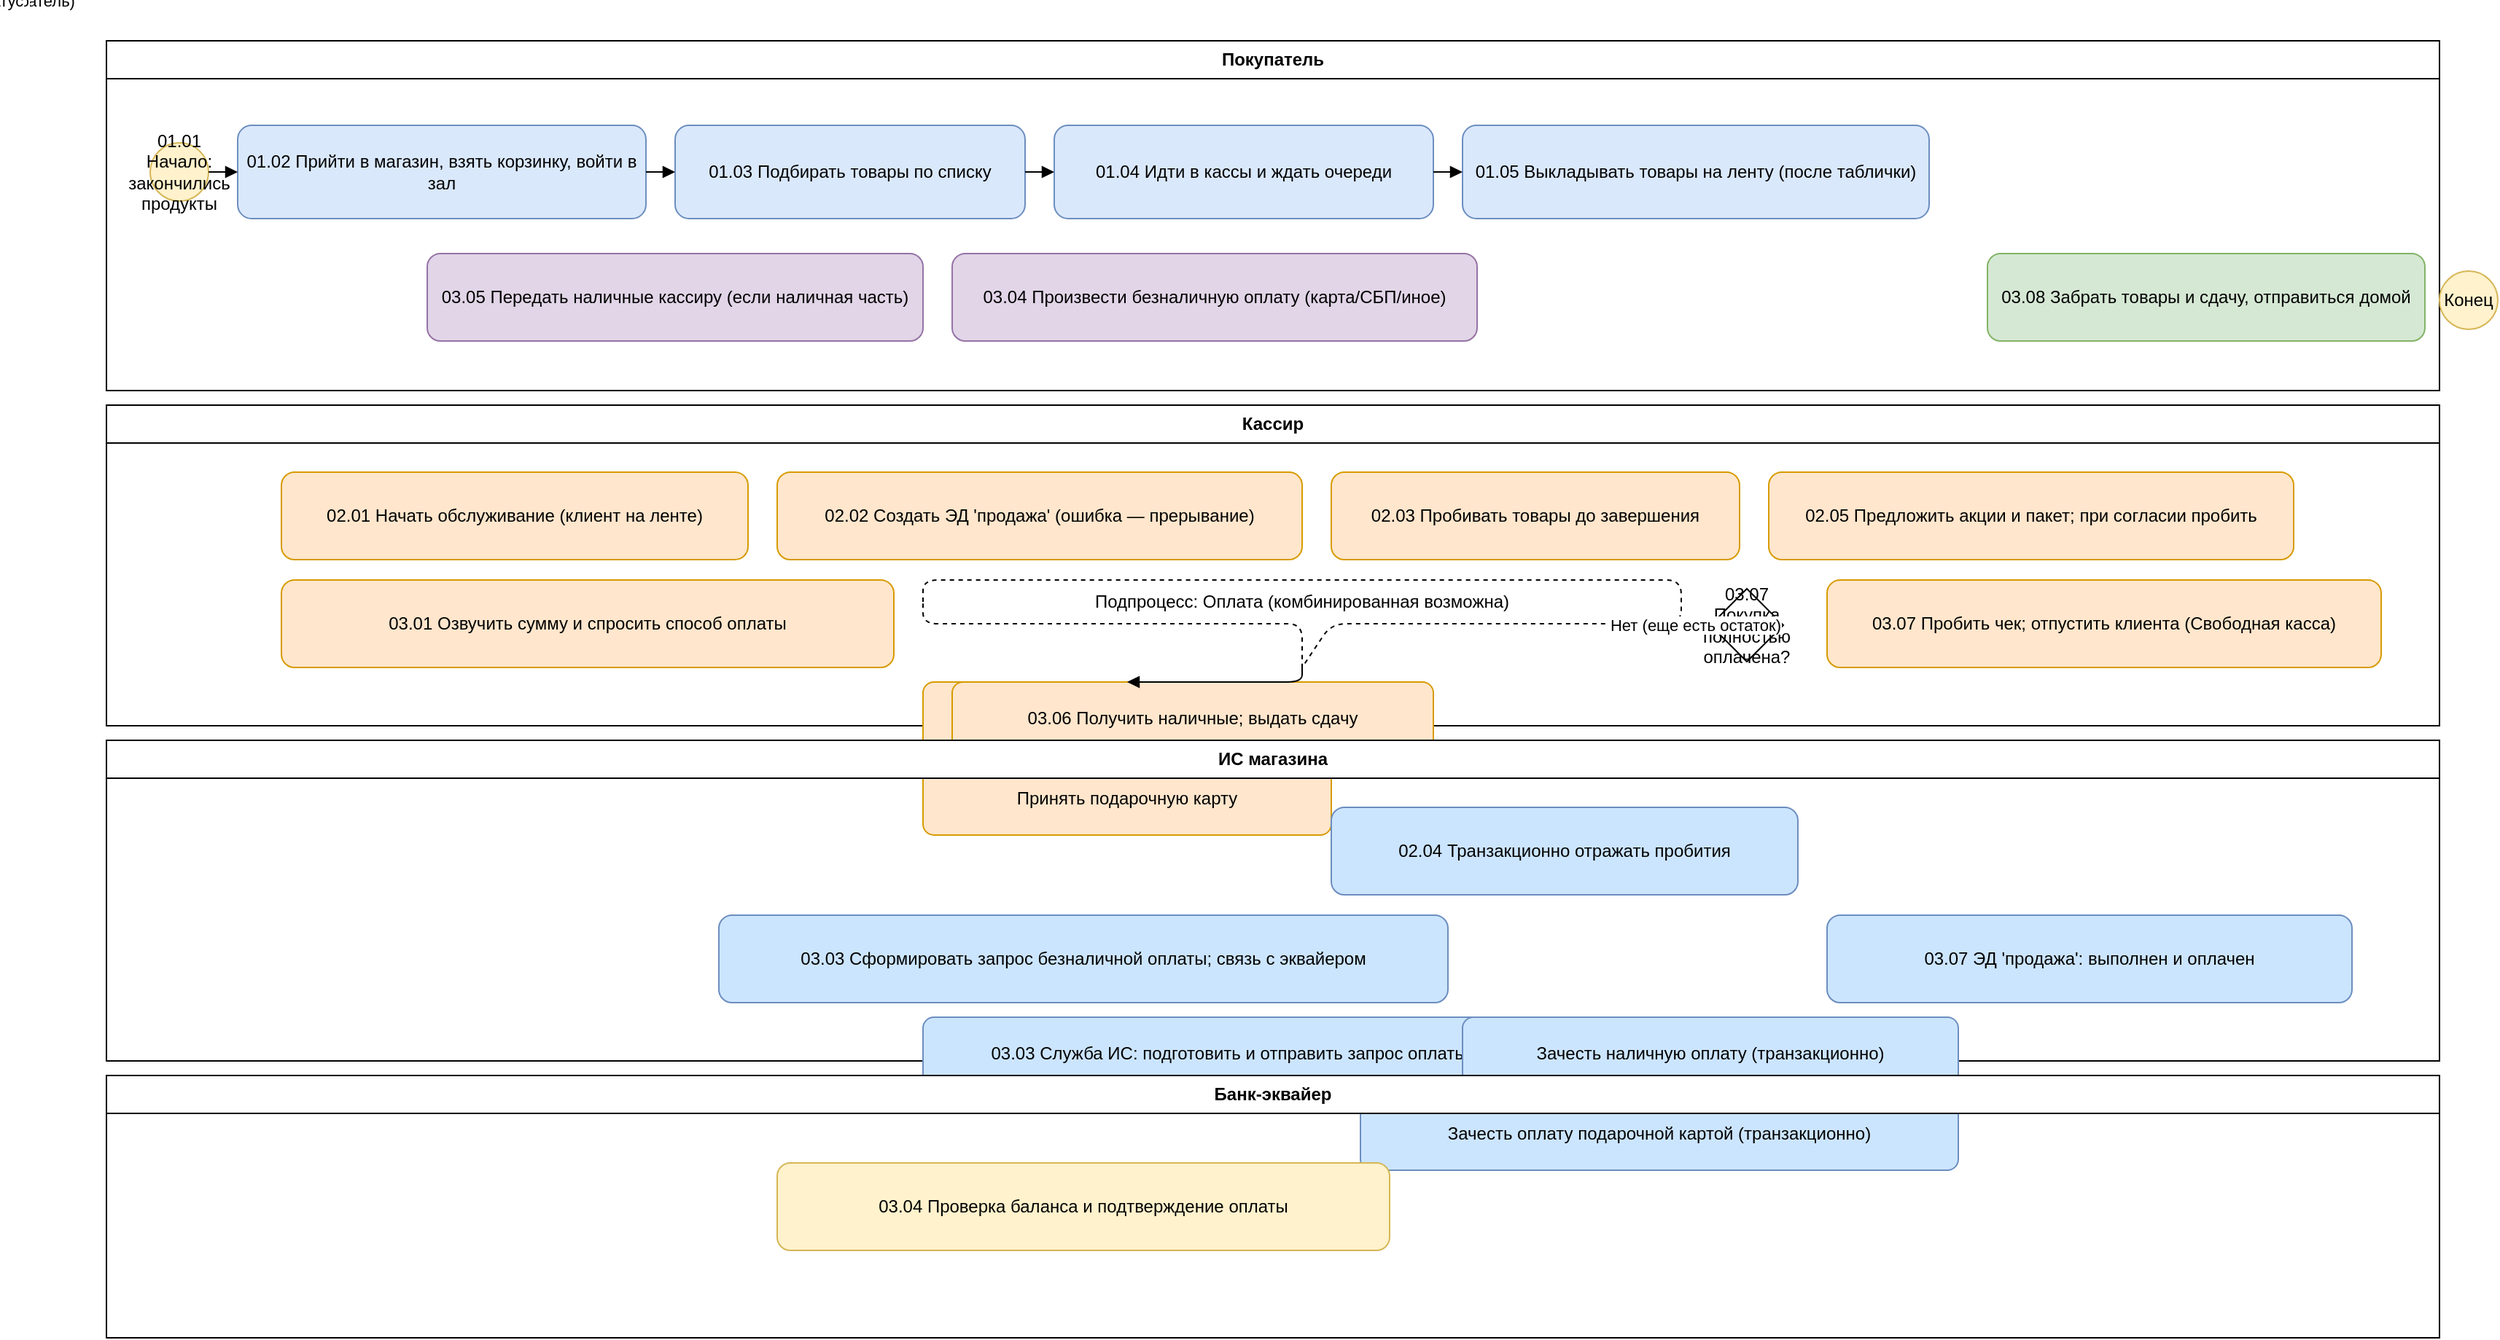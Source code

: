 <mxGraphModel dx="1440" dy="900" grid="1" gridSize="10" guides="1" tooltips="1" connect="1" arrows="1" fold="1" page="1" pageScale="1" pageWidth="1654" pageHeight="1169" math="0" shadow="0">
  <root>
    <mxCell id="0"/>
    <mxCell id="1" parent="0"/>

    <!-- Pools / Lanes -->
    <mxCell id="poolCustomer" value="Покупатель" style="swimlane;childLayout=stackLayout;horizontalStack=0;startSize=26;horizontal=1;rounded=0;html=1;whiteSpace=wrap;container=1;" parent="1" vertex="1">
      <mxGeometry x="20" y="20" width="1600" height="240" as="geometry"/>
    </mxCell>
    <mxCell id="poolCashier" value="Кассир" style="swimlane;childLayout=stackLayout;horizontalStack=0;startSize=26;horizontal=1;rounded=0;html=1;whiteSpace=wrap;container=1;" parent="1" vertex="1">
      <mxGeometry x="20" y="270" width="1600" height="220" as="geometry"/>
    </mxCell>
    <mxCell id="poolIS" value="ИС магазина" style="swimlane;childLayout=stackLayout;horizontalStack=0;startSize=26;horizontal=1;rounded=0;html=1;whiteSpace=wrap;container=1;" parent="1" vertex="1">
      <mxGeometry x="20" y="500" width="1600" height="220" as="geometry"/>
    </mxCell>
    <mxCell id="poolBank" value="Банк-эквайер" style="swimlane;childLayout=stackLayout;horizontalStack=0;startSize=26;horizontal=1;rounded=0;html=1;whiteSpace=wrap;container=1;" parent="1" vertex="1">
      <mxGeometry x="20" y="730" width="1600" height="180" as="geometry"/>
    </mxCell>

    <!-- Customer lane elements -->
    <mxCell id="c_start" value="01.01 Начало: закончились продукты" style="ellipse;whiteSpace=wrap;html=1;aspect=fixed;fillColor=#fff2cc;strokeColor=#d6b656;" parent="poolCustomer" vertex="1">
      <mxGeometry x="30" y="70" width="40" height="40" as="geometry"/>
    </mxCell>
    <mxCell id="c_goStore" value="01.02 Прийти в магазин, взять корзинку, войти в зал" style="rounded=1;whiteSpace=wrap;html=1;fillColor=#dae8fc;strokeColor=#6c8ebf;" parent="poolCustomer" vertex="1">
      <mxGeometry x="90" y="58" width="280" height="64" as="geometry"/>
    </mxCell>
    <mxCell id="c_pick" value="01.03 Подбирать товары по списку" style="rounded=1;whiteSpace=wrap;html=1;fillColor=#dae8fc;strokeColor=#6c8ebf;" parent="poolCustomer" vertex="1">
      <mxGeometry x="390" y="58" width="240" height="64" as="geometry"/>
    </mxCell>
    <mxCell id="c_queue" value="01.04 Идти в кассы и ждать очереди" style="rounded=1;whiteSpace=wrap;html=1;fillColor=#dae8fc;strokeColor=#6c8ebf;" parent="poolCustomer" vertex="1">
      <mxGeometry x="650" y="58" width="260" height="64" as="geometry"/>
    </mxCell>
    <mxCell id="c_putBelt" value="01.05 Выкладывать товары на ленту (после таблички)" style="rounded=1;whiteSpace=wrap;html=1;fillColor=#dae8fc;strokeColor=#6c8ebf;" parent="poolCustomer" vertex="1">
      <mxGeometry x="930" y="58" width="320" height="64" as="geometry"/>
    </mxCell>
    <mxCell id="c_cashGive" value="03.05 Передать наличные кассиру (если наличная часть)" style="rounded=1;whiteSpace=wrap;html=1;fillColor=#e1d5e7;strokeColor=#9673a6;" parent="poolCustomer" vertex="1">
      <mxGeometry x="220" y="146" width="340" height="60" as="geometry"/>
    </mxCell>
    <mxCell id="c_cardPay" value="03.04 Произвести безналичную оплату (карта/СБП/иное)" style="rounded=1;whiteSpace=wrap;html=1;fillColor=#e1d5e7;strokeColor=#9673a6;" parent="poolCustomer" vertex="1">
      <mxGeometry x="580" y="146" width="360" height="60" as="geometry"/>
    </mxCell>
    <mxCell id="c_takeGoods" value="03.08 Забрать товары и сдачу, отправиться домой" style="rounded=1;whiteSpace=wrap;html=1;fillColor=#d5e8d4;strokeColor=#82b366;" parent="poolCustomer" vertex="1">
      <mxGeometry x="1290" y="146" width="300" height="60" as="geometry"/>
    </mxCell>
    <mxCell id="c_end" value="Конец" style="ellipse;whiteSpace=wrap;html=1;aspect=fixed;fillColor=#fff2cc;strokeColor=#d6b656;" parent="poolCustomer" vertex="1">
      <mxGeometry x="1600" y="158" width="40" height="40" as="geometry"/>
    </mxCell>

    <!-- Cashier lane elements -->
    <mxCell id="k_startSvc" value="02.01 Начать обслуживание (клиент на ленте)" style="rounded=1;whiteSpace=wrap;html=1;fillColor=#ffe6cc;strokeColor=#d79b00;" parent="poolCashier" vertex="1">
      <mxGeometry x="120" y="46" width="320" height="60" as="geometry"/>
    </mxCell>
    <mxCell id="k_createDoc" value="02.02 Создать ЭД 'продажа' (ошибка — прерывание)" style="rounded=1;whiteSpace=wrap;html=1;fillColor=#ffe6cc;strokeColor=#d79b00;" parent="poolCashier" vertex="1">
      <mxGeometry x="460" y="46" width="360" height="60" as="geometry"/>
    </mxCell>
    <mxCell id="k_scan" value="02.03 Пробивать товары до завершения" style="rounded=1;whiteSpace=wrap;html=1;fillColor=#ffe6cc;strokeColor=#d79b00;" parent="poolCashier" vertex="1">
      <mxGeometry x="840" y="46" width="280" height="60" as="geometry"/>
    </mxCell>
    <mxCell id="k_offer" value="02.05 Предложить акции и пакет; при согласии пробить" style="rounded=1;whiteSpace=wrap;html=1;fillColor=#ffe6cc;strokeColor=#d79b00;" parent="poolCashier" vertex="1">
      <mxGeometry x="1140" y="46" width="360" height="60" as="geometry"/>
    </mxCell>
    <mxCell id="k_sumAsk" value="03.01 Озвучить сумму и спросить способ оплаты" style="rounded=1;whiteSpace=wrap;html=1;fillColor=#ffe6cc;strokeColor=#d79b00;" parent="poolCashier" vertex="1">
      <mxGeometry x="120" y="120" width="420" height="60" as="geometry"/>
    </mxCell>
    <mxCell id="k_subprocPay" value="Подпроцесс: Оплата (комбинированная возможна)" style="shape=callout;perimeter=ellipsePerimeter;rounded=1;whiteSpace=wrap;html=1;fillColor=#fff;strokeColor=#000000;dashed=1;" parent="poolCashier" vertex="1">
      <mxGeometry x="560" y="120" width="520" height="60" as="geometry"/>
    </mxCell>
    <mxCell id="k_checkPaid" value="03.07 Покупка полностью оплачена?" style="rhombus;whiteSpace=wrap;html=1;strokeColor=#000000;fillColor=#ffffff;" parent="poolCashier" vertex="1">
      <mxGeometry x="1100" y="126" width="50" height="50" as="geometry"/>
    </mxCell>
    <mxCell id="k_print" value="03.07 Пробить чек; отпустить клиента (Свободная касса)" style="rounded=1;whiteSpace=wrap;html=1;fillColor=#ffe6cc;strokeColor=#d79b00;" parent="poolCashier" vertex="1">
      <mxGeometry x="1180" y="120" width="380" height="60" as="geometry"/>
    </mxCell>

    <!-- IS lane elements -->
    <mxCell id="is_txn" value="02.04 Транзакционно отражать пробития" style="rounded=1;whiteSpace=wrap;html=1;fillColor=#cce5ff;strokeColor=#6c8ebf;" parent="poolIS" vertex="1">
      <mxGeometry x="840" y="46" width="320" height="60" as="geometry"/>
    </mxCell>
    <mxCell id="is_reqCashless" value="03.03 Сформировать запрос безналичной оплаты; связь с эквайером" style="rounded=1;whiteSpace=wrap;html=1;fillColor=#cce5ff;strokeColor=#6c8ebf;" parent="poolIS" vertex="1">
      <mxGeometry x="420" y="120" width="500" height="60" as="geometry"/>
    </mxCell>
    <mxCell id="is_saleDone" value="03.07 ЭД 'продажа': выполнен и оплачен" style="rounded=1;whiteSpace=wrap;html=1;fillColor=#cce5ff;strokeColor=#6c8ebf;" parent="poolIS" vertex="1">
      <mxGeometry x="1180" y="120" width="360" height="60" as="geometry"/>
    </mxCell>

    <!-- Bank lane elements -->
    <mxCell id="b_verify" value="03.04 Проверка баланса и подтверждение оплаты" style="rounded=1;whiteSpace=wrap;html=1;fillColor=#fff2cc;strokeColor=#d6b656;" parent="poolBank" vertex="1">
      <mxGeometry x="460" y="60" width="420" height="60" as="geometry"/>
    </mxCell>

    <!-- Sequence flows: Customer pre-cashier path -->
    <mxCell id="e1" value="" style="edgeStyle=orthogonalEdgeStyle;rounded=1;endArrow=block;endFill=1;" parent="1" source="c_start" target="c_goStore" edge="1">
      <mxGeometry relative="1" as="geometry"/>
    </mxCell>
    <mxCell id="e2" value="" style="edgeStyle=orthogonalEdgeStyle;rounded=1;endArrow=block;endFill=1;" parent="1" source="c_goStore" target="c_pick" edge="1">
      <mxGeometry relative="1" as="geometry"/>
    </mxCell>
    <mxCell id="e3" value="" style="edgeStyle=orthogonalEdgeStyle;rounded=1;endArrow=block;endFill=1;" parent="1" source="c_pick" target="c_queue" edge="1">
      <mxGeometry relative="1" as="geometry"/>
    </mxCell>
    <mxCell id="e4" value="" style="edgeStyle=orthogonalEdgeStyle;rounded=1;endArrow=block;endFill=1;" parent="1" source="c_queue" target="c_putBelt" edge="1">
      <mxGeometry relative="1" as="geometry"/>
    </mxCell>

    <!-- Sequence flows: Cashier scan and offer -->
    <mxCell id="e5" value="" style="edgeStyle=orthogonalEdgeStyle;rounded=1;endArrow=block;endFill=1;" parent="1" source="c_putBelt" target="k_startSvc" edge="1"/>
    <mxCell id="e6" value="" style="edgeStyle=orthogonalEdgeStyle;rounded=1;endArrow=block;endFill=1;" parent="1" source="k_startSvc" target="k_createDoc" edge="1"/>
    <mxCell id="e7" value="" style="edgeStyle=orthogonalEdgeStyle;rounded=1;endArrow=block;endFill=1;" parent="1" source="k_createDoc" target="k_scan" edge="1"/>
    <mxCell id="e8msg" value="синхронно" style="edgeStyle=orthogonalEdgeStyle;rounded=1;dashed=1;endArrow=block;endFill=1;strokeColor=#6c8ebf;" parent="1" source="k_scan" target="is_txn" edge="1"/>
    <mxCell id="e9" value="" style="edgeStyle=orthogonalEdgeStyle;rounded=1;endArrow=block;endFill=1;" parent="1" source="k_scan" target="k_offer" edge="1"/>
    <mxCell id="e10" value="" style="edgeStyle=orthogonalEdgeStyle;rounded=1;endArrow=block;endFill=1;" parent="1" source="k_offer" target="k_sumAsk" edge="1"/>

    <!-- Payment subprocess framing (visual only) -->
    <mxCell id="e11" value="" style="edgeStyle=orthogonalEdgeStyle;rounded=1;endArrow=block;endFill=1;" parent="1" source="k_sumAsk" target="k_subprocPay" edge="1"/>

    <!-- Inside payment logic (inclusive and loop) using explicit tasks across lanes -->
    <!-- Exclusive check for cashless choice to trigger bank path (03.02) -->
    <mxCell id="k_cashlessInit" value="03.02 Инициировать безналичный режим" style="rounded=1;whiteSpace=wrap;html=1;fillColor=#ffe6cc;strokeColor=#d79b00;" parent="poolCashier" vertex="1">
      <mxGeometry x="560" y="190" width="280" height="50" as="geometry"/>
    </mxCell>
    <mxCell id="is_prepare" value="03.03 Служба ИС: подготовить и отправить запрос оплаты" style="rounded=1;whiteSpace=wrap;html=1;fillColor=#cce5ff;strokeColor=#6c8ebf;" parent="poolIS" vertex="1">
      <mxGeometry x="560" y="190" width="420" height="50" as="geometry"/>
    </mxCell>

    <!-- Flows for cashless -->
    <mxCell id="e12" value="" style="edgeStyle=orthogonalEdgeStyle;rounded=1;endArrow=block;endFill=1;" parent="1" source="k_subprocPay" target="k_cashlessInit" edge="1">
      <mxGeometry relative="1" as="geometry"><mxPoint x="670" y="180" as="targetPoint"/></mxGeometry>
    </mxCell>
    <mxCell id="e13" value="" style="edgeStyle=orthogonalEdgeStyle;rounded=1;endArrow=block;endFill=1;" parent="1" source="k_cashlessInit" target="is_prepare" edge="1"/>
    <mxCell id="e14msg" value="запрос" style="edgeStyle=orthogonalEdgeStyle;rounded=1;dashed=1;endArrow=block;endFill=1;strokeColor=#d6b656;" parent="1" source="is_prepare" target="b_verify" edge="1"/>
    <mxCell id="e15msg" value="подтв." style="edgeStyle=orthogonalEdgeStyle;rounded=1;dashed=1;endArrow=block;endFill=1;strokeColor=#d6b656;" parent="1" source="b_verify" target="is_reqCashless" edge="1"/>
    <mxCell id="e16" value="зачтено" style="edgeStyle=orthogonalEdgeStyle;rounded=1;endArrow=block;endFill=1;strokeColor=#6c8ebf;" parent="1" source="is_reqCashless" target="k_checkPaid" edge="1"/>
    <mxCell id="e16a" value="оплата (покупатель)" style="edgeStyle=orthogonalEdgeStyle;rounded=1;dashed=1;endArrow=block;endFill=1;strokeColor=#9673a6;" parent="1" source="is_prepare" target="c_cardPay" edge="1"/>

    <!-- Cash branch -->
    <mxCell id="e17" value="" style="edgeStyle=orthogonalEdgeStyle;rounded=1;endArrow=block;endFill=1;" parent="1" source="k_subprocPay" target="c_cashGive" edge="1"/>
    <mxCell id="k_cashReceive" value="03.06 Получить наличные; выдать сдачу" style="rounded=1;whiteSpace=wrap;html=1;fillColor=#ffe6cc;strokeColor=#d79b00;" parent="poolCashier" vertex="1">
      <mxGeometry x="580" y="190" width="330" height="50" as="geometry"/>
    </mxCell>
    <mxCell id="is_cashApply" value="Зачесть наличную оплату (транзакционно)" style="rounded=1;whiteSpace=wrap;html=1;fillColor=#cce5ff;strokeColor=#6c8ebf;" parent="poolIS" vertex="1">
      <mxGeometry x="930" y="190" width="340" height="50" as="geometry"/>
    </mxCell>
    <mxCell id="e18" value="" style="edgeStyle=orthogonalEdgeStyle;rounded=1;endArrow=block;endFill=1;" parent="1" source="c_cashGive" target="k_cashReceive" edge="1"/>
    <mxCell id="e19" value="" style="edgeStyle=orthogonalEdgeStyle;rounded=1;endArrow=block;endFill=1;" parent="1" source="k_cashReceive" target="is_cashApply" edge="1"/>
    <mxCell id="e20" value="зачтено" style="edgeStyle=orthogonalEdgeStyle;rounded=1;endArrow=block;endFill=1;strokeColor=#6c8ebf;" parent="1" source="is_cashApply" target="k_checkPaid" edge="1"/>

    <!-- Gift card branch (03.05) -->
    <mxCell id="k_gift" value="Принять подарочную карту" style="rounded=1;whiteSpace=wrap;html=1;fillColor=#ffe6cc;strokeColor=#d79b00;" parent="poolCashier" vertex="1">
      <mxGeometry x="560" y="245" width="280" height="50" as="geometry"/>
    </mxCell>
    <mxCell id="is_giftApply" value="Зачесть оплату подарочной картой (транзакционно)" style="rounded=1;whiteSpace=wrap;html=1;fillColor=#cce5ff;strokeColor=#6c8ebf;" parent="poolIS" vertex="1">
      <mxGeometry x="860" y="245" width="410" height="50" as="geometry"/>
    </mxCell>
    <mxCell id="e21" value="" style="edgeStyle=orthogonalEdgeStyle;rounded=1;endArrow=block;endFill=1;" parent="1" source="k_subprocPay" target="k_gift" edge="1"/>
    <mxCell id="e22" value="" style="edgeStyle=orthogonalEdgeStyle;rounded=1;endArrow=block;endFill=1;" parent="1" source="k_gift" target="is_giftApply" edge="1"/>
    <mxCell id="e23" value="зачтено" style="edgeStyle=orthogonalEdgeStyle;rounded=1;endArrow=block;endFill=1;strokeColor=#6c8ebf;" parent="1" source="is_giftApply" target="k_checkPaid" edge="1"/>

    <!-- From paid? to print and to customer -->
    <mxCell id="e24" value="Да" style="edgeStyle=orthogonalEdgeStyle;rounded=1;endArrow=block;endFill=1;" parent="1" source="k_checkPaid" target="k_print" edge="1"/>
    <mxCell id="e25msg" value="статус" style="edgeStyle=orthogonalEdgeStyle;rounded=1;dashed=1;endArrow=block;endFill=1;strokeColor=#6c8ebf;" parent="1" source="k_print" target="is_saleDone" edge="1"/>
    <mxCell id="e26" value="" style="edgeStyle=orthogonalEdgeStyle;rounded=1;endArrow=block;endFill=1;" parent="1" source="k_print" target="c_takeGoods" edge="1"/>
    <mxCell id="e27" value="" style="edgeStyle=orthogonalEdgeStyle;rounded=1;endArrow=block;endFill=1;" parent="1" source="c_takeGoods" target="c_end" edge="1"/>

    <!-- From ask sum to paid? (loop when partial payments used) -->
    <mxCell id="e28" value="Нет (еще есть остаток)" style="edgeStyle=orthogonalEdgeStyle;rounded=1;endArrow=block;endFill=1;" parent="1" source="k_checkPaid" target="k_subprocPay" edge="1">
      <mxGeometry relative="1" as="geometry"><mxPoint x="1110" y="210" as="targetPoint"/></mxGeometry>
    </mxCell>

  </root>
</mxGraphModel>
